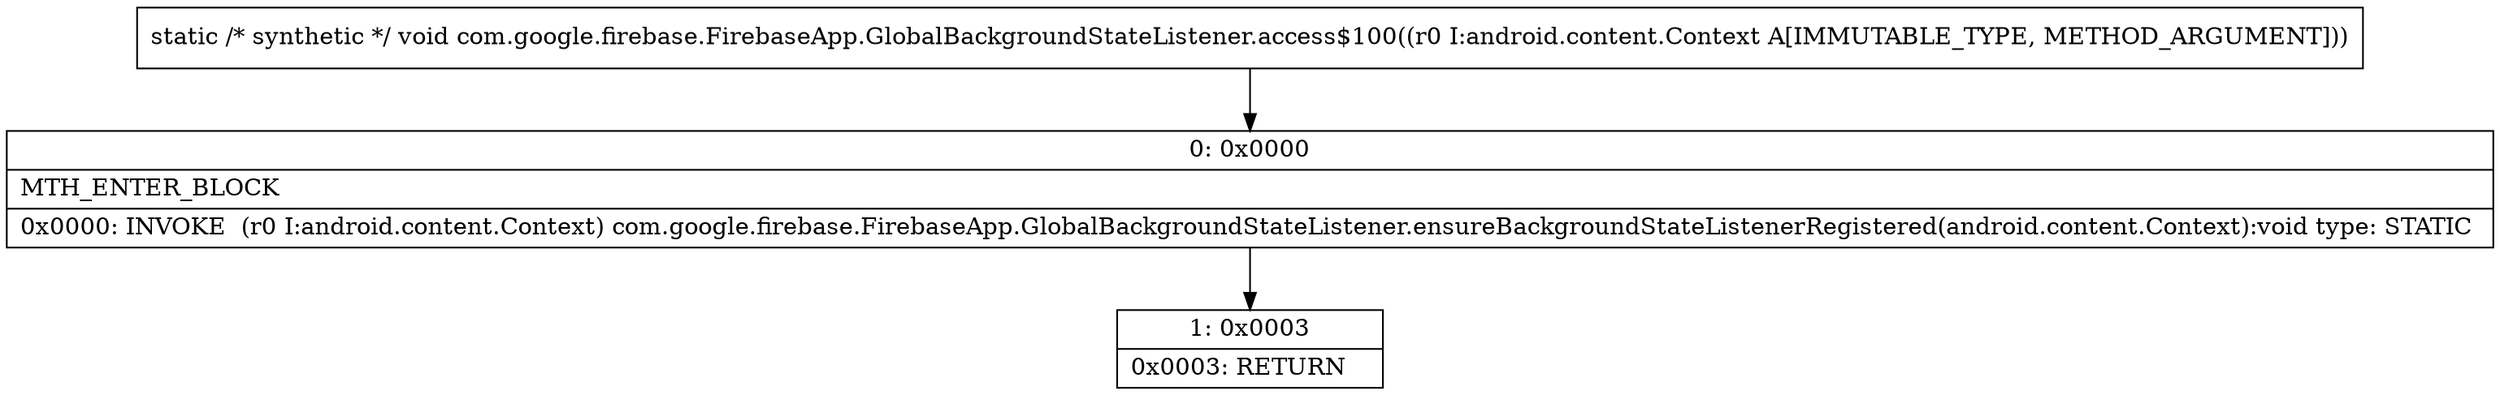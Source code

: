 digraph "CFG forcom.google.firebase.FirebaseApp.GlobalBackgroundStateListener.access$100(Landroid\/content\/Context;)V" {
Node_0 [shape=record,label="{0\:\ 0x0000|MTH_ENTER_BLOCK\l|0x0000: INVOKE  (r0 I:android.content.Context) com.google.firebase.FirebaseApp.GlobalBackgroundStateListener.ensureBackgroundStateListenerRegistered(android.content.Context):void type: STATIC \l}"];
Node_1 [shape=record,label="{1\:\ 0x0003|0x0003: RETURN   \l}"];
MethodNode[shape=record,label="{static \/* synthetic *\/ void com.google.firebase.FirebaseApp.GlobalBackgroundStateListener.access$100((r0 I:android.content.Context A[IMMUTABLE_TYPE, METHOD_ARGUMENT])) }"];
MethodNode -> Node_0;
Node_0 -> Node_1;
}

